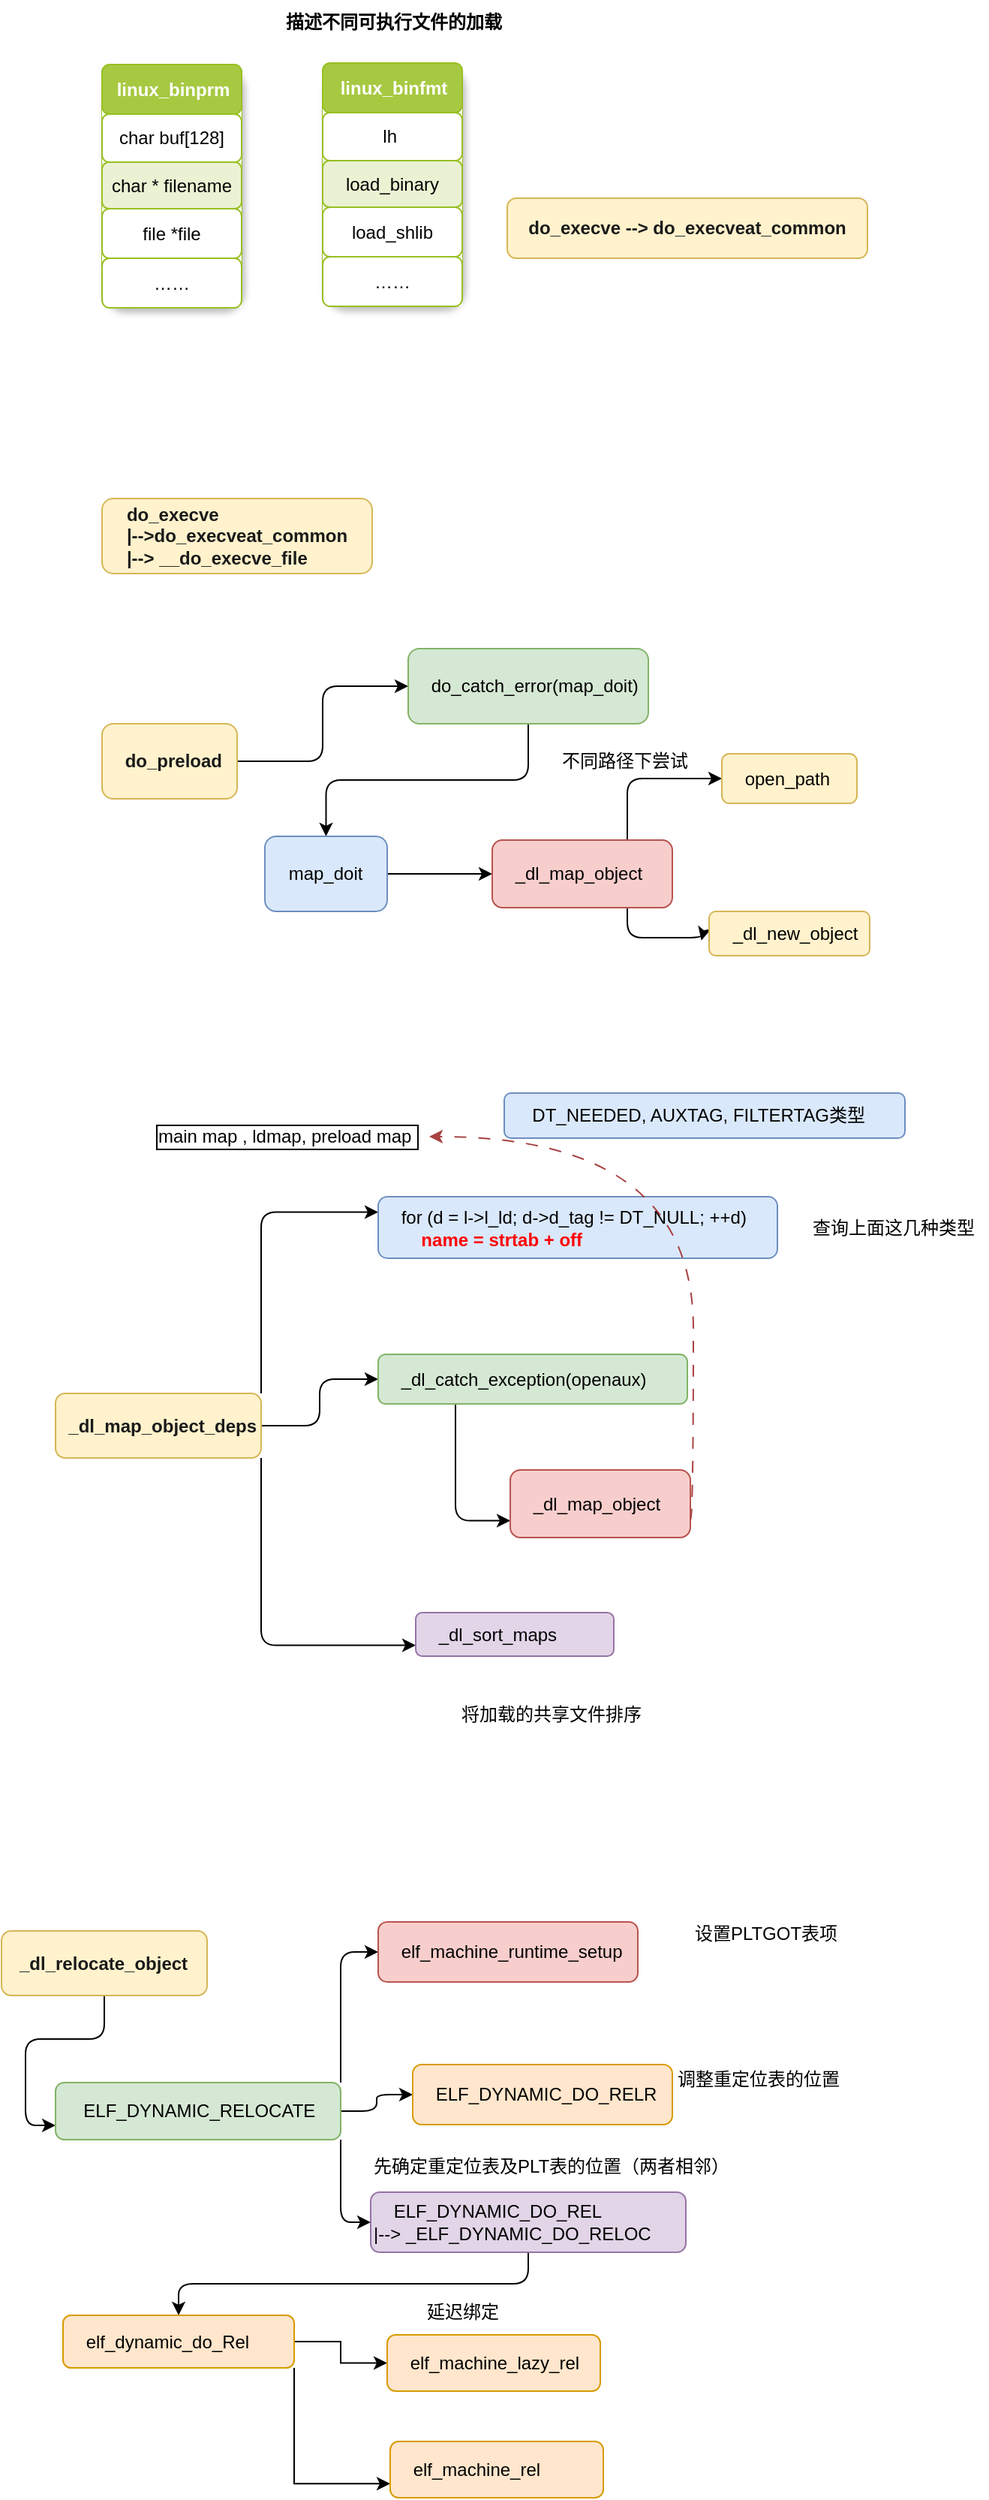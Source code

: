 <mxfile version="24.0.5" type="github">
  <diagram id="C5RBs43oDa-KdzZeNtuy" name="Page-1">
    <mxGraphModel dx="1299" dy="977" grid="0" gridSize="10" guides="1" tooltips="1" connect="1" arrows="1" fold="1" page="0" pageScale="1" pageWidth="827" pageHeight="1169" math="0" shadow="0">
      <root>
        <mxCell id="WIyWlLk6GJQsqaUBKTNV-0" />
        <mxCell id="WIyWlLk6GJQsqaUBKTNV-1" parent="WIyWlLk6GJQsqaUBKTNV-0" />
        <mxCell id="GhntEU5-976b7CohbGyU-0" value="&lt;div style=&quot;text-align: left;&quot;&gt;&lt;b style=&quot;color: rgb(26, 26, 26); background-color: initial;&quot;&gt;do_execve&lt;/b&gt;&lt;/div&gt;&lt;font color=&quot;#1a1a1a&quot;&gt;&lt;div style=&quot;text-align: left;&quot;&gt;&lt;b style=&quot;background-color: initial;&quot;&gt;|--&amp;gt;do_execveat_common&lt;/b&gt;&lt;/div&gt;&lt;b&gt;&lt;div style=&quot;text-align: left;&quot;&gt;&lt;b style=&quot;background-color: initial;&quot;&gt;|--&amp;gt; __do_execve_file&lt;/b&gt;&lt;/div&gt;&lt;/b&gt;&lt;/font&gt;" style="rounded=1;whiteSpace=wrap;html=1;fillColor=#fff2cc;strokeColor=#d6b656;gradientColor=none;glass=0;shadow=0;" parent="WIyWlLk6GJQsqaUBKTNV-1" vertex="1">
          <mxGeometry x="50" y="360" width="180" height="50" as="geometry" />
        </mxCell>
        <mxCell id="GhntEU5-976b7CohbGyU-3" value="&lt;font color=&quot;#1a1a1a&quot;&gt;&lt;b&gt;do_execve --&amp;gt; do_execveat_common&lt;/b&gt;&lt;/font&gt;" style="rounded=1;whiteSpace=wrap;html=1;fillColor=#fff2cc;strokeColor=#d6b656;gradientColor=none;glass=0;shadow=0;" parent="WIyWlLk6GJQsqaUBKTNV-1" vertex="1">
          <mxGeometry x="320" y="160" width="240" height="40" as="geometry" />
        </mxCell>
        <mxCell id="GhntEU5-976b7CohbGyU-38" value="Assets" style="childLayout=tableLayout;recursiveResize=0;strokeColor=#98bf21;fillColor=#A7C942;shadow=1;rounded=1;" parent="WIyWlLk6GJQsqaUBKTNV-1" vertex="1">
          <mxGeometry x="50" y="71" width="93" height="162" as="geometry" />
        </mxCell>
        <mxCell id="GhntEU5-976b7CohbGyU-39" style="shape=tableRow;horizontal=0;startSize=0;swimlaneHead=0;swimlaneBody=0;top=0;left=0;bottom=0;right=0;dropTarget=0;collapsible=0;recursiveResize=0;expand=0;fontStyle=0;strokeColor=inherit;fillColor=#ffffff;rounded=1;" parent="GhntEU5-976b7CohbGyU-38" vertex="1">
          <mxGeometry width="93" height="33" as="geometry" />
        </mxCell>
        <mxCell id="GhntEU5-976b7CohbGyU-40" value="linux_binprm" style="connectable=0;recursiveResize=0;strokeColor=inherit;fillColor=#A7C942;align=center;fontStyle=1;fontColor=#FFFFFF;html=1;rounded=1;" parent="GhntEU5-976b7CohbGyU-39" vertex="1">
          <mxGeometry width="93" height="33" as="geometry">
            <mxRectangle width="93" height="33" as="alternateBounds" />
          </mxGeometry>
        </mxCell>
        <mxCell id="GhntEU5-976b7CohbGyU-43" value="" style="shape=tableRow;horizontal=0;startSize=0;swimlaneHead=0;swimlaneBody=0;top=0;left=0;bottom=0;right=0;dropTarget=0;collapsible=0;recursiveResize=0;expand=0;fontStyle=0;strokeColor=inherit;fillColor=#ffffff;rounded=1;" parent="GhntEU5-976b7CohbGyU-38" vertex="1">
          <mxGeometry y="33" width="93" height="32" as="geometry" />
        </mxCell>
        <mxCell id="GhntEU5-976b7CohbGyU-44" value="char buf[128]" style="connectable=0;recursiveResize=0;strokeColor=inherit;fillColor=inherit;align=center;whiteSpace=wrap;html=1;rounded=1;" parent="GhntEU5-976b7CohbGyU-43" vertex="1">
          <mxGeometry width="93" height="32" as="geometry">
            <mxRectangle width="93" height="32" as="alternateBounds" />
          </mxGeometry>
        </mxCell>
        <mxCell id="GhntEU5-976b7CohbGyU-47" value="" style="shape=tableRow;horizontal=0;startSize=0;swimlaneHead=0;swimlaneBody=0;top=0;left=0;bottom=0;right=0;dropTarget=0;collapsible=0;recursiveResize=0;expand=0;fontStyle=1;strokeColor=inherit;fillColor=#EAF2D3;rounded=1;" parent="GhntEU5-976b7CohbGyU-38" vertex="1">
          <mxGeometry y="65" width="93" height="31" as="geometry" />
        </mxCell>
        <mxCell id="GhntEU5-976b7CohbGyU-48" value="char * filename" style="connectable=0;recursiveResize=0;strokeColor=inherit;fillColor=inherit;whiteSpace=wrap;html=1;rounded=1;" parent="GhntEU5-976b7CohbGyU-47" vertex="1">
          <mxGeometry width="93" height="31" as="geometry">
            <mxRectangle width="93" height="31" as="alternateBounds" />
          </mxGeometry>
        </mxCell>
        <mxCell id="GhntEU5-976b7CohbGyU-51" value="" style="shape=tableRow;horizontal=0;startSize=0;swimlaneHead=0;swimlaneBody=0;top=0;left=0;bottom=0;right=0;dropTarget=0;collapsible=0;recursiveResize=0;expand=0;fontStyle=0;strokeColor=inherit;fillColor=#ffffff;rounded=1;" parent="GhntEU5-976b7CohbGyU-38" vertex="1">
          <mxGeometry y="96" width="93" height="33" as="geometry" />
        </mxCell>
        <mxCell id="GhntEU5-976b7CohbGyU-52" value="file *file" style="connectable=0;recursiveResize=0;strokeColor=inherit;fillColor=inherit;fontStyle=0;align=center;whiteSpace=wrap;html=1;rounded=1;" parent="GhntEU5-976b7CohbGyU-51" vertex="1">
          <mxGeometry width="93" height="33" as="geometry">
            <mxRectangle width="93" height="33" as="alternateBounds" />
          </mxGeometry>
        </mxCell>
        <mxCell id="GhntEU5-976b7CohbGyU-69" style="shape=tableRow;horizontal=0;startSize=0;swimlaneHead=0;swimlaneBody=0;top=0;left=0;bottom=0;right=0;dropTarget=0;collapsible=0;recursiveResize=0;expand=0;fontStyle=0;strokeColor=inherit;fillColor=#ffffff;rounded=1;" parent="GhntEU5-976b7CohbGyU-38" vertex="1">
          <mxGeometry y="129" width="93" height="33" as="geometry" />
        </mxCell>
        <mxCell id="GhntEU5-976b7CohbGyU-70" value="……" style="connectable=0;recursiveResize=0;strokeColor=inherit;fillColor=inherit;fontStyle=0;align=center;whiteSpace=wrap;html=1;rounded=1;" parent="GhntEU5-976b7CohbGyU-69" vertex="1">
          <mxGeometry width="93" height="33" as="geometry">
            <mxRectangle width="93" height="33" as="alternateBounds" />
          </mxGeometry>
        </mxCell>
        <mxCell id="GhntEU5-976b7CohbGyU-59" value="Assets" style="childLayout=tableLayout;recursiveResize=0;strokeColor=#98bf21;fillColor=#A7C942;shadow=1;rounded=1;" parent="WIyWlLk6GJQsqaUBKTNV-1" vertex="1">
          <mxGeometry x="197" y="70" width="93" height="162" as="geometry" />
        </mxCell>
        <mxCell id="GhntEU5-976b7CohbGyU-60" style="shape=tableRow;horizontal=0;startSize=0;swimlaneHead=0;swimlaneBody=0;top=0;left=0;bottom=0;right=0;dropTarget=0;collapsible=0;recursiveResize=0;expand=0;fontStyle=0;strokeColor=inherit;fillColor=#ffffff;rounded=1;" parent="GhntEU5-976b7CohbGyU-59" vertex="1">
          <mxGeometry width="93" height="33" as="geometry" />
        </mxCell>
        <mxCell id="GhntEU5-976b7CohbGyU-61" value="linux_binfmt" style="connectable=0;recursiveResize=0;strokeColor=inherit;fillColor=#A7C942;align=center;fontStyle=1;fontColor=#FFFFFF;html=1;rounded=1;" parent="GhntEU5-976b7CohbGyU-60" vertex="1">
          <mxGeometry width="93" height="33" as="geometry">
            <mxRectangle width="93" height="33" as="alternateBounds" />
          </mxGeometry>
        </mxCell>
        <mxCell id="GhntEU5-976b7CohbGyU-62" value="" style="shape=tableRow;horizontal=0;startSize=0;swimlaneHead=0;swimlaneBody=0;top=0;left=0;bottom=0;right=0;dropTarget=0;collapsible=0;recursiveResize=0;expand=0;fontStyle=0;strokeColor=inherit;fillColor=#ffffff;rounded=1;" parent="GhntEU5-976b7CohbGyU-59" vertex="1">
          <mxGeometry y="33" width="93" height="32" as="geometry" />
        </mxCell>
        <mxCell id="GhntEU5-976b7CohbGyU-63" value="lh&amp;nbsp;" style="connectable=0;recursiveResize=0;strokeColor=inherit;fillColor=inherit;align=center;whiteSpace=wrap;html=1;rounded=1;" parent="GhntEU5-976b7CohbGyU-62" vertex="1">
          <mxGeometry width="93" height="32" as="geometry">
            <mxRectangle width="93" height="32" as="alternateBounds" />
          </mxGeometry>
        </mxCell>
        <mxCell id="GhntEU5-976b7CohbGyU-64" value="" style="shape=tableRow;horizontal=0;startSize=0;swimlaneHead=0;swimlaneBody=0;top=0;left=0;bottom=0;right=0;dropTarget=0;collapsible=0;recursiveResize=0;expand=0;fontStyle=1;strokeColor=inherit;fillColor=#EAF2D3;rounded=1;" parent="GhntEU5-976b7CohbGyU-59" vertex="1">
          <mxGeometry y="65" width="93" height="31" as="geometry" />
        </mxCell>
        <mxCell id="GhntEU5-976b7CohbGyU-65" value="load_binary" style="connectable=0;recursiveResize=0;strokeColor=inherit;fillColor=inherit;whiteSpace=wrap;html=1;rounded=1;" parent="GhntEU5-976b7CohbGyU-64" vertex="1">
          <mxGeometry width="93" height="31" as="geometry">
            <mxRectangle width="93" height="31" as="alternateBounds" />
          </mxGeometry>
        </mxCell>
        <mxCell id="GhntEU5-976b7CohbGyU-66" value="" style="shape=tableRow;horizontal=0;startSize=0;swimlaneHead=0;swimlaneBody=0;top=0;left=0;bottom=0;right=0;dropTarget=0;collapsible=0;recursiveResize=0;expand=0;fontStyle=0;strokeColor=inherit;fillColor=#ffffff;rounded=1;" parent="GhntEU5-976b7CohbGyU-59" vertex="1">
          <mxGeometry y="96" width="93" height="33" as="geometry" />
        </mxCell>
        <mxCell id="GhntEU5-976b7CohbGyU-67" value="load_shlib" style="connectable=0;recursiveResize=0;strokeColor=inherit;fillColor=inherit;fontStyle=0;align=center;whiteSpace=wrap;html=1;rounded=1;" parent="GhntEU5-976b7CohbGyU-66" vertex="1">
          <mxGeometry width="93" height="33" as="geometry">
            <mxRectangle width="93" height="33" as="alternateBounds" />
          </mxGeometry>
        </mxCell>
        <mxCell id="GhntEU5-976b7CohbGyU-71" style="shape=tableRow;horizontal=0;startSize=0;swimlaneHead=0;swimlaneBody=0;top=0;left=0;bottom=0;right=0;dropTarget=0;collapsible=0;recursiveResize=0;expand=0;fontStyle=0;strokeColor=inherit;fillColor=#ffffff;rounded=1;" parent="GhntEU5-976b7CohbGyU-59" vertex="1">
          <mxGeometry y="129" width="93" height="33" as="geometry" />
        </mxCell>
        <mxCell id="GhntEU5-976b7CohbGyU-72" value="……" style="connectable=0;recursiveResize=0;strokeColor=inherit;fillColor=inherit;fontStyle=0;align=center;whiteSpace=wrap;html=1;rounded=1;" parent="GhntEU5-976b7CohbGyU-71" vertex="1">
          <mxGeometry width="93" height="33" as="geometry">
            <mxRectangle width="93" height="33" as="alternateBounds" />
          </mxGeometry>
        </mxCell>
        <mxCell id="GhntEU5-976b7CohbGyU-68" value="描述不同可执行文件的加载" style="text;html=1;align=center;verticalAlign=middle;resizable=0;points=[];autosize=1;strokeColor=none;fillColor=none;fontStyle=1;rounded=1;" parent="WIyWlLk6GJQsqaUBKTNV-1" vertex="1">
          <mxGeometry x="158.5" y="28" width="170" height="30" as="geometry" />
        </mxCell>
        <mxCell id="GNTfwjVg5fiZ3F-J3O57-2" value="" style="edgeStyle=orthogonalEdgeStyle;rounded=1;orthogonalLoop=1;jettySize=auto;html=1;curved=0;" parent="WIyWlLk6GJQsqaUBKTNV-1" source="GNTfwjVg5fiZ3F-J3O57-0" target="GNTfwjVg5fiZ3F-J3O57-1" edge="1">
          <mxGeometry relative="1" as="geometry" />
        </mxCell>
        <mxCell id="GNTfwjVg5fiZ3F-J3O57-0" value="&lt;font color=&quot;#1a1a1a&quot;&gt;&lt;b&gt;&amp;nbsp; &amp;nbsp; do_preload&lt;/b&gt;&lt;/font&gt;" style="rounded=1;whiteSpace=wrap;html=1;fillColor=#fff2cc;strokeColor=#d6b656;gradientColor=none;glass=0;shadow=0;align=left;" parent="WIyWlLk6GJQsqaUBKTNV-1" vertex="1">
          <mxGeometry x="50" y="510" width="90" height="50" as="geometry" />
        </mxCell>
        <mxCell id="GNTfwjVg5fiZ3F-J3O57-8" style="edgeStyle=orthogonalEdgeStyle;rounded=1;orthogonalLoop=1;jettySize=auto;html=1;exitX=0.5;exitY=1;exitDx=0;exitDy=0;curved=0;" parent="WIyWlLk6GJQsqaUBKTNV-1" source="GNTfwjVg5fiZ3F-J3O57-1" target="GNTfwjVg5fiZ3F-J3O57-6" edge="1">
          <mxGeometry relative="1" as="geometry" />
        </mxCell>
        <mxCell id="GNTfwjVg5fiZ3F-J3O57-1" value="&amp;nbsp; &amp;nbsp; do_catch_error(map_doit)" style="whiteSpace=wrap;html=1;align=left;fillColor=#d5e8d4;strokeColor=#82b366;rounded=1;glass=0;shadow=0;textShadow=0;" parent="WIyWlLk6GJQsqaUBKTNV-1" vertex="1">
          <mxGeometry x="254" y="460" width="160" height="50" as="geometry" />
        </mxCell>
        <mxCell id="GNTfwjVg5fiZ3F-J3O57-9" style="edgeStyle=orthogonalEdgeStyle;rounded=1;orthogonalLoop=1;jettySize=auto;html=1;exitX=1;exitY=0.5;exitDx=0;exitDy=0;" parent="WIyWlLk6GJQsqaUBKTNV-1" source="GNTfwjVg5fiZ3F-J3O57-6" target="GNTfwjVg5fiZ3F-J3O57-7" edge="1">
          <mxGeometry relative="1" as="geometry" />
        </mxCell>
        <mxCell id="GNTfwjVg5fiZ3F-J3O57-6" value="&amp;nbsp; &amp;nbsp; map_doit" style="whiteSpace=wrap;html=1;align=left;fillColor=#dae8fc;strokeColor=#6c8ebf;rounded=1;glass=0;shadow=0;textShadow=0;" parent="WIyWlLk6GJQsqaUBKTNV-1" vertex="1">
          <mxGeometry x="158.5" y="585" width="81.5" height="50" as="geometry" />
        </mxCell>
        <mxCell id="GNTfwjVg5fiZ3F-J3O57-11" style="edgeStyle=orthogonalEdgeStyle;rounded=1;orthogonalLoop=1;jettySize=auto;html=1;exitX=0.75;exitY=0;exitDx=0;exitDy=0;entryX=0;entryY=0.5;entryDx=0;entryDy=0;curved=0;" parent="WIyWlLk6GJQsqaUBKTNV-1" source="GNTfwjVg5fiZ3F-J3O57-7" target="GNTfwjVg5fiZ3F-J3O57-10" edge="1">
          <mxGeometry relative="1" as="geometry" />
        </mxCell>
        <mxCell id="GNTfwjVg5fiZ3F-J3O57-16" style="edgeStyle=orthogonalEdgeStyle;rounded=1;orthogonalLoop=1;jettySize=auto;html=1;exitX=0.75;exitY=1;exitDx=0;exitDy=0;curved=0;" parent="WIyWlLk6GJQsqaUBKTNV-1" source="GNTfwjVg5fiZ3F-J3O57-7" edge="1">
          <mxGeometry relative="1" as="geometry">
            <mxPoint x="449.333" y="654.333" as="targetPoint" />
          </mxGeometry>
        </mxCell>
        <mxCell id="GNTfwjVg5fiZ3F-J3O57-7" value="&amp;nbsp; &amp;nbsp; _dl_map_object" style="whiteSpace=wrap;html=1;align=left;fillColor=#f8cecc;strokeColor=#b85450;rounded=1;glass=0;shadow=0;textShadow=0;" parent="WIyWlLk6GJQsqaUBKTNV-1" vertex="1">
          <mxGeometry x="310" y="587.5" width="120" height="45" as="geometry" />
        </mxCell>
        <mxCell id="GNTfwjVg5fiZ3F-J3O57-10" value="&amp;nbsp; &amp;nbsp; open_path" style="whiteSpace=wrap;html=1;align=left;fillColor=#fff2cc;strokeColor=#d6b656;rounded=1;glass=0;shadow=0;textShadow=0;" parent="WIyWlLk6GJQsqaUBKTNV-1" vertex="1">
          <mxGeometry x="463" y="530" width="90" height="33" as="geometry" />
        </mxCell>
        <mxCell id="GNTfwjVg5fiZ3F-J3O57-12" value="不同路径下尝试" style="text;html=1;align=center;verticalAlign=middle;resizable=0;points=[];autosize=1;strokeColor=none;fillColor=none;rounded=1;" parent="WIyWlLk6GJQsqaUBKTNV-1" vertex="1">
          <mxGeometry x="347" y="522" width="102" height="26" as="geometry" />
        </mxCell>
        <mxCell id="GNTfwjVg5fiZ3F-J3O57-15" value="&amp;nbsp; &amp;nbsp; _dl_new_object" style="whiteSpace=wrap;html=1;align=left;fillColor=#fff2cc;strokeColor=#d6b656;rounded=1;glass=0;shadow=0;textShadow=0;" parent="WIyWlLk6GJQsqaUBKTNV-1" vertex="1">
          <mxGeometry x="454.5" y="635" width="107" height="29.5" as="geometry" />
        </mxCell>
        <mxCell id="gpy9bZojMynylksnv1dB-10" style="edgeStyle=orthogonalEdgeStyle;rounded=1;orthogonalLoop=1;jettySize=auto;html=1;exitX=1;exitY=0;exitDx=0;exitDy=0;entryX=0;entryY=0.25;entryDx=0;entryDy=0;curved=0;" edge="1" parent="WIyWlLk6GJQsqaUBKTNV-1" source="gpy9bZojMynylksnv1dB-0" target="gpy9bZojMynylksnv1dB-3">
          <mxGeometry relative="1" as="geometry" />
        </mxCell>
        <mxCell id="gpy9bZojMynylksnv1dB-11" style="edgeStyle=orthogonalEdgeStyle;rounded=1;orthogonalLoop=1;jettySize=auto;html=1;curved=0;" edge="1" parent="WIyWlLk6GJQsqaUBKTNV-1" source="gpy9bZojMynylksnv1dB-0" target="gpy9bZojMynylksnv1dB-5">
          <mxGeometry relative="1" as="geometry" />
        </mxCell>
        <mxCell id="gpy9bZojMynylksnv1dB-13" style="edgeStyle=orthogonalEdgeStyle;rounded=1;orthogonalLoop=1;jettySize=auto;html=1;exitX=1;exitY=1;exitDx=0;exitDy=0;entryX=0;entryY=0.75;entryDx=0;entryDy=0;curved=0;" edge="1" parent="WIyWlLk6GJQsqaUBKTNV-1" source="gpy9bZojMynylksnv1dB-0" target="gpy9bZojMynylksnv1dB-8">
          <mxGeometry relative="1" as="geometry" />
        </mxCell>
        <mxCell id="gpy9bZojMynylksnv1dB-0" value="&lt;font color=&quot;#1a1a1a&quot;&gt;&lt;b&gt;&amp;nbsp; _dl_map_object_deps&lt;/b&gt;&lt;/font&gt;" style="rounded=1;whiteSpace=wrap;html=1;fillColor=#fff2cc;strokeColor=#d6b656;gradientColor=none;glass=0;shadow=0;align=left;" vertex="1" parent="WIyWlLk6GJQsqaUBKTNV-1">
          <mxGeometry x="19" y="956" width="137" height="43" as="geometry" />
        </mxCell>
        <mxCell id="gpy9bZojMynylksnv1dB-1" value="&amp;nbsp; &amp;nbsp; &amp;nbsp;DT_NEEDED, AUXTAG, FILTERTAG类型" style="whiteSpace=wrap;html=1;align=left;fillColor=#dae8fc;strokeColor=#6c8ebf;rounded=1;glass=0;shadow=0;textShadow=0;" vertex="1" parent="WIyWlLk6GJQsqaUBKTNV-1">
          <mxGeometry x="318" y="756" width="267" height="30" as="geometry" />
        </mxCell>
        <mxCell id="gpy9bZojMynylksnv1dB-2" value="main map , ldmap, preload map&amp;nbsp;" style="text;html=1;align=center;verticalAlign=middle;resizable=0;points=[];autosize=1;strokeColor=none;fillColor=none;rounded=1;labelBorderColor=default;" vertex="1" parent="WIyWlLk6GJQsqaUBKTNV-1">
          <mxGeometry x="78" y="772" width="190" height="26" as="geometry" />
        </mxCell>
        <mxCell id="gpy9bZojMynylksnv1dB-3" value="&amp;nbsp; &amp;nbsp; for (d = l-&amp;gt;l_ld; d-&amp;gt;d_tag != DT_NULL; ++d)&lt;br&gt;&amp;nbsp; &amp;nbsp; &amp;nbsp; &lt;font color=&quot;#ff0000&quot;&gt;&lt;b&gt;&amp;nbsp; name = strtab + off&lt;/b&gt;&lt;/font&gt;" style="whiteSpace=wrap;html=1;align=left;fillColor=#dae8fc;strokeColor=#6c8ebf;rounded=1;glass=0;shadow=0;textShadow=0;" vertex="1" parent="WIyWlLk6GJQsqaUBKTNV-1">
          <mxGeometry x="234" y="825" width="266" height="41" as="geometry" />
        </mxCell>
        <mxCell id="gpy9bZojMynylksnv1dB-4" value="查询上面这几种类型" style="text;html=1;align=center;verticalAlign=middle;resizable=0;points=[];autosize=1;strokeColor=none;fillColor=none;" vertex="1" parent="WIyWlLk6GJQsqaUBKTNV-1">
          <mxGeometry x="514" y="832.5" width="126" height="26" as="geometry" />
        </mxCell>
        <mxCell id="gpy9bZojMynylksnv1dB-14" style="edgeStyle=orthogonalEdgeStyle;rounded=1;orthogonalLoop=1;jettySize=auto;html=1;exitX=0.25;exitY=1;exitDx=0;exitDy=0;entryX=0;entryY=0.75;entryDx=0;entryDy=0;curved=0;" edge="1" parent="WIyWlLk6GJQsqaUBKTNV-1" source="gpy9bZojMynylksnv1dB-5" target="gpy9bZojMynylksnv1dB-6">
          <mxGeometry relative="1" as="geometry" />
        </mxCell>
        <mxCell id="gpy9bZojMynylksnv1dB-5" value="&amp;nbsp; &amp;nbsp; _dl_catch_exception(openaux)" style="whiteSpace=wrap;html=1;align=left;fillColor=#d5e8d4;strokeColor=#82b366;rounded=1;glass=0;shadow=0;textShadow=0;" vertex="1" parent="WIyWlLk6GJQsqaUBKTNV-1">
          <mxGeometry x="234" y="930" width="206" height="33" as="geometry" />
        </mxCell>
        <mxCell id="gpy9bZojMynylksnv1dB-6" value="&amp;nbsp; &amp;nbsp; _dl_map_object" style="whiteSpace=wrap;html=1;align=left;fillColor=#f8cecc;strokeColor=#b85450;rounded=1;glass=0;shadow=0;textShadow=0;" vertex="1" parent="WIyWlLk6GJQsqaUBKTNV-1">
          <mxGeometry x="322" y="1007" width="120" height="45" as="geometry" />
        </mxCell>
        <mxCell id="gpy9bZojMynylksnv1dB-7" style="edgeStyle=orthogonalEdgeStyle;rounded=0;orthogonalLoop=1;jettySize=auto;html=1;exitX=1;exitY=0.75;exitDx=0;exitDy=0;curved=1;dashed=1;dashPattern=8 8;strokeColor=#a94242;" edge="1" parent="WIyWlLk6GJQsqaUBKTNV-1" source="gpy9bZojMynylksnv1dB-6" target="gpy9bZojMynylksnv1dB-2">
          <mxGeometry relative="1" as="geometry">
            <Array as="points">
              <mxPoint x="444" y="1041" />
              <mxPoint x="444" y="785" />
            </Array>
          </mxGeometry>
        </mxCell>
        <mxCell id="gpy9bZojMynylksnv1dB-8" value="&amp;nbsp; &amp;nbsp; _dl_sort_maps" style="whiteSpace=wrap;html=1;align=left;rounded=1;glass=0;shadow=0;textShadow=0;fillColor=#e1d5e7;strokeColor=#9673a6;" vertex="1" parent="WIyWlLk6GJQsqaUBKTNV-1">
          <mxGeometry x="259" y="1102" width="132" height="29" as="geometry" />
        </mxCell>
        <mxCell id="gpy9bZojMynylksnv1dB-9" value="将加载的共享文件排序" style="text;html=1;align=center;verticalAlign=middle;resizable=0;points=[];autosize=1;strokeColor=none;fillColor=none;" vertex="1" parent="WIyWlLk6GJQsqaUBKTNV-1">
          <mxGeometry x="280" y="1157" width="138" height="26" as="geometry" />
        </mxCell>
        <mxCell id="gpy9bZojMynylksnv1dB-17" style="edgeStyle=orthogonalEdgeStyle;rounded=1;orthogonalLoop=1;jettySize=auto;html=1;exitX=0.5;exitY=1;exitDx=0;exitDy=0;entryX=0;entryY=0.75;entryDx=0;entryDy=0;curved=0;" edge="1" parent="WIyWlLk6GJQsqaUBKTNV-1" source="gpy9bZojMynylksnv1dB-15" target="gpy9bZojMynylksnv1dB-16">
          <mxGeometry relative="1" as="geometry" />
        </mxCell>
        <mxCell id="gpy9bZojMynylksnv1dB-15" value="&lt;font color=&quot;#1a1a1a&quot;&gt;&lt;b&gt;&amp;nbsp; &amp;nbsp;_dl_relocate_object&lt;/b&gt;&lt;/font&gt;" style="rounded=1;whiteSpace=wrap;html=1;fillColor=#fff2cc;strokeColor=#d6b656;gradientColor=none;glass=0;shadow=0;align=left;" vertex="1" parent="WIyWlLk6GJQsqaUBKTNV-1">
          <mxGeometry x="-17" y="1314" width="137" height="43" as="geometry" />
        </mxCell>
        <mxCell id="gpy9bZojMynylksnv1dB-26" style="edgeStyle=orthogonalEdgeStyle;rounded=1;orthogonalLoop=1;jettySize=auto;html=1;exitX=1;exitY=0;exitDx=0;exitDy=0;entryX=0;entryY=0.5;entryDx=0;entryDy=0;curved=0;" edge="1" parent="WIyWlLk6GJQsqaUBKTNV-1" source="gpy9bZojMynylksnv1dB-16" target="gpy9bZojMynylksnv1dB-19">
          <mxGeometry relative="1" as="geometry" />
        </mxCell>
        <mxCell id="gpy9bZojMynylksnv1dB-27" style="edgeStyle=orthogonalEdgeStyle;rounded=1;orthogonalLoop=1;jettySize=auto;html=1;exitX=1;exitY=0.5;exitDx=0;exitDy=0;curved=0;" edge="1" parent="WIyWlLk6GJQsqaUBKTNV-1" source="gpy9bZojMynylksnv1dB-16" target="gpy9bZojMynylksnv1dB-21">
          <mxGeometry relative="1" as="geometry" />
        </mxCell>
        <mxCell id="gpy9bZojMynylksnv1dB-28" style="edgeStyle=orthogonalEdgeStyle;rounded=1;orthogonalLoop=1;jettySize=auto;html=1;exitX=1;exitY=1;exitDx=0;exitDy=0;entryX=0;entryY=0.5;entryDx=0;entryDy=0;curved=0;" edge="1" parent="WIyWlLk6GJQsqaUBKTNV-1" source="gpy9bZojMynylksnv1dB-16" target="gpy9bZojMynylksnv1dB-23">
          <mxGeometry relative="1" as="geometry" />
        </mxCell>
        <mxCell id="gpy9bZojMynylksnv1dB-16" value="&amp;nbsp; &amp;nbsp; &amp;nbsp;ELF_DYNAMIC_RELOCATE" style="whiteSpace=wrap;html=1;align=left;fillColor=#d5e8d4;strokeColor=#82b366;rounded=1;glass=0;shadow=0;textShadow=0;" vertex="1" parent="WIyWlLk6GJQsqaUBKTNV-1">
          <mxGeometry x="19" y="1415" width="190" height="38" as="geometry" />
        </mxCell>
        <mxCell id="gpy9bZojMynylksnv1dB-18" style="edgeStyle=orthogonalEdgeStyle;rounded=0;orthogonalLoop=1;jettySize=auto;html=1;exitX=0.5;exitY=1;exitDx=0;exitDy=0;" edge="1" parent="WIyWlLk6GJQsqaUBKTNV-1" source="gpy9bZojMynylksnv1dB-16" target="gpy9bZojMynylksnv1dB-16">
          <mxGeometry relative="1" as="geometry" />
        </mxCell>
        <mxCell id="gpy9bZojMynylksnv1dB-19" value="&amp;nbsp; &amp;nbsp; elf_machine_runtime_setup" style="whiteSpace=wrap;html=1;align=left;fillColor=#f8cecc;strokeColor=#b85450;rounded=1;glass=0;shadow=0;textShadow=0;" vertex="1" parent="WIyWlLk6GJQsqaUBKTNV-1">
          <mxGeometry x="234" y="1308" width="173" height="40" as="geometry" />
        </mxCell>
        <mxCell id="gpy9bZojMynylksnv1dB-20" value="设置PLTGOT表项" style="text;html=1;align=center;verticalAlign=middle;resizable=0;points=[];autosize=1;strokeColor=none;fillColor=none;" vertex="1" parent="WIyWlLk6GJQsqaUBKTNV-1">
          <mxGeometry x="435" y="1303" width="113" height="26" as="geometry" />
        </mxCell>
        <mxCell id="gpy9bZojMynylksnv1dB-21" value="&amp;nbsp; &amp;nbsp; ELF_DYNAMIC_DO_RELR" style="whiteSpace=wrap;html=1;align=left;fillColor=#ffe6cc;strokeColor=#d79b00;rounded=1;glass=0;shadow=0;textShadow=0;" vertex="1" parent="WIyWlLk6GJQsqaUBKTNV-1">
          <mxGeometry x="257" y="1403" width="173" height="40" as="geometry" />
        </mxCell>
        <mxCell id="gpy9bZojMynylksnv1dB-22" value="调整重定位表的位置" style="text;html=1;align=center;verticalAlign=middle;resizable=0;points=[];autosize=1;strokeColor=none;fillColor=none;" vertex="1" parent="WIyWlLk6GJQsqaUBKTNV-1">
          <mxGeometry x="424" y="1400" width="126" height="26" as="geometry" />
        </mxCell>
        <mxCell id="gpy9bZojMynylksnv1dB-29" style="edgeStyle=orthogonalEdgeStyle;rounded=1;orthogonalLoop=1;jettySize=auto;html=1;exitX=0.5;exitY=1;exitDx=0;exitDy=0;curved=0;" edge="1" parent="WIyWlLk6GJQsqaUBKTNV-1" source="gpy9bZojMynylksnv1dB-23" target="gpy9bZojMynylksnv1dB-25">
          <mxGeometry relative="1" as="geometry" />
        </mxCell>
        <mxCell id="gpy9bZojMynylksnv1dB-23" value="&amp;nbsp; &amp;nbsp; ELF_DYNAMIC_DO_REL&lt;br&gt;|--&amp;gt; _ELF_DYNAMIC_DO_RELOC" style="whiteSpace=wrap;html=1;align=left;fillColor=#e1d5e7;strokeColor=#9673a6;rounded=1;glass=0;shadow=0;textShadow=0;" vertex="1" parent="WIyWlLk6GJQsqaUBKTNV-1">
          <mxGeometry x="229" y="1488" width="210" height="40" as="geometry" />
        </mxCell>
        <mxCell id="gpy9bZojMynylksnv1dB-24" value="先确定重定位表及PLT表的位置（两者相邻）" style="text;html=1;align=center;verticalAlign=middle;resizable=0;points=[];autosize=1;strokeColor=none;fillColor=none;" vertex="1" parent="WIyWlLk6GJQsqaUBKTNV-1">
          <mxGeometry x="221.5" y="1458" width="255" height="26" as="geometry" />
        </mxCell>
        <mxCell id="gpy9bZojMynylksnv1dB-32" value="" style="edgeStyle=orthogonalEdgeStyle;rounded=0;orthogonalLoop=1;jettySize=auto;html=1;" edge="1" parent="WIyWlLk6GJQsqaUBKTNV-1" source="gpy9bZojMynylksnv1dB-25" target="gpy9bZojMynylksnv1dB-31">
          <mxGeometry relative="1" as="geometry" />
        </mxCell>
        <mxCell id="gpy9bZojMynylksnv1dB-34" style="edgeStyle=orthogonalEdgeStyle;rounded=0;orthogonalLoop=1;jettySize=auto;html=1;exitX=1;exitY=1;exitDx=0;exitDy=0;entryX=0;entryY=0.75;entryDx=0;entryDy=0;" edge="1" parent="WIyWlLk6GJQsqaUBKTNV-1" source="gpy9bZojMynylksnv1dB-25" target="gpy9bZojMynylksnv1dB-33">
          <mxGeometry relative="1" as="geometry" />
        </mxCell>
        <mxCell id="gpy9bZojMynylksnv1dB-25" value="&amp;nbsp; &amp;nbsp; elf_dynamic_do_Rel" style="whiteSpace=wrap;html=1;align=left;fillColor=#ffe6cc;strokeColor=#d79b00;rounded=1;glass=0;shadow=0;textShadow=0;" vertex="1" parent="WIyWlLk6GJQsqaUBKTNV-1">
          <mxGeometry x="24" y="1570" width="154" height="35" as="geometry" />
        </mxCell>
        <mxCell id="gpy9bZojMynylksnv1dB-31" value="&amp;nbsp; &amp;nbsp; elf_machine_lazy_rel" style="whiteSpace=wrap;html=1;align=left;fillColor=#ffe6cc;strokeColor=#d79b00;rounded=1;glass=0;shadow=0;" vertex="1" parent="WIyWlLk6GJQsqaUBKTNV-1">
          <mxGeometry x="240" y="1583" width="142" height="37.5" as="geometry" />
        </mxCell>
        <mxCell id="gpy9bZojMynylksnv1dB-33" value="&amp;nbsp; &amp;nbsp; elf_machine_rel" style="whiteSpace=wrap;html=1;align=left;fillColor=#ffe6cc;strokeColor=#d79b00;rounded=1;glass=0;shadow=0;" vertex="1" parent="WIyWlLk6GJQsqaUBKTNV-1">
          <mxGeometry x="242" y="1654" width="142" height="37.5" as="geometry" />
        </mxCell>
        <mxCell id="gpy9bZojMynylksnv1dB-35" value="延迟绑定" style="text;html=1;align=center;verticalAlign=middle;resizable=0;points=[];autosize=1;strokeColor=none;fillColor=none;" vertex="1" parent="WIyWlLk6GJQsqaUBKTNV-1">
          <mxGeometry x="257" y="1555" width="66" height="26" as="geometry" />
        </mxCell>
      </root>
    </mxGraphModel>
  </diagram>
</mxfile>
